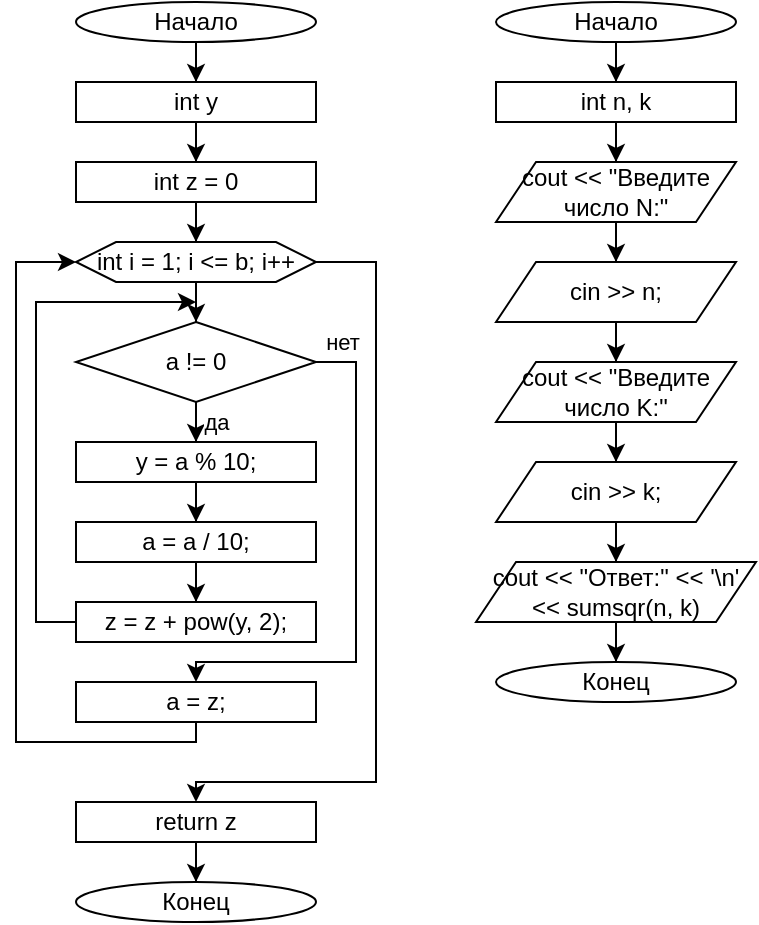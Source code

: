 <mxfile version="24.8.9">
  <diagram name="Страница — 1" id="H3fopM0qlbI0Fo-PStNV">
    <mxGraphModel dx="1050" dy="653" grid="1" gridSize="10" guides="1" tooltips="1" connect="1" arrows="1" fold="1" page="1" pageScale="1" pageWidth="827" pageHeight="1169" math="0" shadow="0">
      <root>
        <mxCell id="0" />
        <mxCell id="1" parent="0" />
        <mxCell id="tCJuM1a8_pd4Xw4a-ybW-28" style="edgeStyle=orthogonalEdgeStyle;rounded=0;orthogonalLoop=1;jettySize=auto;html=1;entryX=0.5;entryY=0;entryDx=0;entryDy=0;" edge="1" parent="1" source="tCJuM1a8_pd4Xw4a-ybW-1" target="tCJuM1a8_pd4Xw4a-ybW-24">
          <mxGeometry relative="1" as="geometry" />
        </mxCell>
        <mxCell id="tCJuM1a8_pd4Xw4a-ybW-1" value="Начало" style="ellipse;whiteSpace=wrap;html=1;" vertex="1" parent="1">
          <mxGeometry x="230" width="120" height="20" as="geometry" />
        </mxCell>
        <mxCell id="tCJuM1a8_pd4Xw4a-ybW-2" value="Конец" style="ellipse;whiteSpace=wrap;html=1;" vertex="1" parent="1">
          <mxGeometry x="230" y="440" width="120" height="20" as="geometry" />
        </mxCell>
        <mxCell id="tCJuM1a8_pd4Xw4a-ybW-11" style="edgeStyle=orthogonalEdgeStyle;rounded=0;orthogonalLoop=1;jettySize=auto;html=1;" edge="1" parent="1" source="tCJuM1a8_pd4Xw4a-ybW-3" target="tCJuM1a8_pd4Xw4a-ybW-5">
          <mxGeometry relative="1" as="geometry" />
        </mxCell>
        <mxCell id="tCJuM1a8_pd4Xw4a-ybW-3" value="Начало" style="ellipse;whiteSpace=wrap;html=1;" vertex="1" parent="1">
          <mxGeometry x="440" width="120" height="20" as="geometry" />
        </mxCell>
        <mxCell id="tCJuM1a8_pd4Xw4a-ybW-4" value="Конец" style="ellipse;whiteSpace=wrap;html=1;" vertex="1" parent="1">
          <mxGeometry x="440" y="330" width="120" height="20" as="geometry" />
        </mxCell>
        <mxCell id="tCJuM1a8_pd4Xw4a-ybW-12" style="edgeStyle=orthogonalEdgeStyle;rounded=0;orthogonalLoop=1;jettySize=auto;html=1;entryX=0.5;entryY=0;entryDx=0;entryDy=0;" edge="1" parent="1" source="tCJuM1a8_pd4Xw4a-ybW-5" target="tCJuM1a8_pd4Xw4a-ybW-6">
          <mxGeometry relative="1" as="geometry" />
        </mxCell>
        <mxCell id="tCJuM1a8_pd4Xw4a-ybW-5" value="int n, k" style="rounded=0;whiteSpace=wrap;html=1;" vertex="1" parent="1">
          <mxGeometry x="440" y="40" width="120" height="20" as="geometry" />
        </mxCell>
        <mxCell id="tCJuM1a8_pd4Xw4a-ybW-19" style="edgeStyle=orthogonalEdgeStyle;rounded=0;orthogonalLoop=1;jettySize=auto;html=1;entryX=0.5;entryY=0;entryDx=0;entryDy=0;" edge="1" parent="1" source="tCJuM1a8_pd4Xw4a-ybW-6" target="tCJuM1a8_pd4Xw4a-ybW-17">
          <mxGeometry relative="1" as="geometry" />
        </mxCell>
        <mxCell id="tCJuM1a8_pd4Xw4a-ybW-6" value="cout &amp;lt;&amp;lt; &quot;Введите число N:&quot;" style="shape=parallelogram;perimeter=parallelogramPerimeter;whiteSpace=wrap;html=1;fixedSize=1;" vertex="1" parent="1">
          <mxGeometry x="440" y="80" width="120" height="30" as="geometry" />
        </mxCell>
        <mxCell id="tCJuM1a8_pd4Xw4a-ybW-21" style="edgeStyle=orthogonalEdgeStyle;rounded=0;orthogonalLoop=1;jettySize=auto;html=1;entryX=0.5;entryY=0;entryDx=0;entryDy=0;" edge="1" parent="1" source="tCJuM1a8_pd4Xw4a-ybW-7" target="tCJuM1a8_pd4Xw4a-ybW-18">
          <mxGeometry relative="1" as="geometry" />
        </mxCell>
        <mxCell id="tCJuM1a8_pd4Xw4a-ybW-7" value="cout &amp;lt;&amp;lt; &quot;Введите число K:&quot;" style="shape=parallelogram;perimeter=parallelogramPerimeter;whiteSpace=wrap;html=1;fixedSize=1;" vertex="1" parent="1">
          <mxGeometry x="440" y="180" width="120" height="30" as="geometry" />
        </mxCell>
        <mxCell id="tCJuM1a8_pd4Xw4a-ybW-23" style="edgeStyle=orthogonalEdgeStyle;rounded=0;orthogonalLoop=1;jettySize=auto;html=1;entryX=0.5;entryY=0;entryDx=0;entryDy=0;" edge="1" parent="1" source="tCJuM1a8_pd4Xw4a-ybW-10" target="tCJuM1a8_pd4Xw4a-ybW-4">
          <mxGeometry relative="1" as="geometry" />
        </mxCell>
        <mxCell id="tCJuM1a8_pd4Xw4a-ybW-10" value="cout &amp;lt;&amp;lt; &quot;Ответ:&quot; &amp;lt;&amp;lt; &#39;\n&#39; &amp;lt;&amp;lt; sumsqr(n, k)" style="shape=parallelogram;perimeter=parallelogramPerimeter;whiteSpace=wrap;html=1;fixedSize=1;" vertex="1" parent="1">
          <mxGeometry x="430" y="280" width="140" height="30" as="geometry" />
        </mxCell>
        <mxCell id="tCJuM1a8_pd4Xw4a-ybW-20" style="edgeStyle=orthogonalEdgeStyle;rounded=0;orthogonalLoop=1;jettySize=auto;html=1;entryX=0.5;entryY=0;entryDx=0;entryDy=0;" edge="1" parent="1" source="tCJuM1a8_pd4Xw4a-ybW-17" target="tCJuM1a8_pd4Xw4a-ybW-7">
          <mxGeometry relative="1" as="geometry" />
        </mxCell>
        <mxCell id="tCJuM1a8_pd4Xw4a-ybW-17" value="cin &amp;gt;&amp;gt; n;" style="shape=parallelogram;perimeter=parallelogramPerimeter;whiteSpace=wrap;html=1;fixedSize=1;" vertex="1" parent="1">
          <mxGeometry x="440" y="130" width="120" height="30" as="geometry" />
        </mxCell>
        <mxCell id="tCJuM1a8_pd4Xw4a-ybW-22" style="edgeStyle=orthogonalEdgeStyle;rounded=0;orthogonalLoop=1;jettySize=auto;html=1;entryX=0.5;entryY=0;entryDx=0;entryDy=0;" edge="1" parent="1" source="tCJuM1a8_pd4Xw4a-ybW-18" target="tCJuM1a8_pd4Xw4a-ybW-10">
          <mxGeometry relative="1" as="geometry" />
        </mxCell>
        <mxCell id="tCJuM1a8_pd4Xw4a-ybW-18" value="cin &amp;gt;&amp;gt; k;" style="shape=parallelogram;perimeter=parallelogramPerimeter;whiteSpace=wrap;html=1;fixedSize=1;" vertex="1" parent="1">
          <mxGeometry x="440" y="230" width="120" height="30" as="geometry" />
        </mxCell>
        <mxCell id="tCJuM1a8_pd4Xw4a-ybW-29" style="edgeStyle=orthogonalEdgeStyle;rounded=0;orthogonalLoop=1;jettySize=auto;html=1;entryX=0.5;entryY=0;entryDx=0;entryDy=0;" edge="1" parent="1" source="tCJuM1a8_pd4Xw4a-ybW-24" target="tCJuM1a8_pd4Xw4a-ybW-25">
          <mxGeometry relative="1" as="geometry" />
        </mxCell>
        <mxCell id="tCJuM1a8_pd4Xw4a-ybW-24" value="int y" style="rounded=0;whiteSpace=wrap;html=1;" vertex="1" parent="1">
          <mxGeometry x="230" y="40" width="120" height="20" as="geometry" />
        </mxCell>
        <mxCell id="tCJuM1a8_pd4Xw4a-ybW-30" style="edgeStyle=orthogonalEdgeStyle;rounded=0;orthogonalLoop=1;jettySize=auto;html=1;entryX=0.5;entryY=0;entryDx=0;entryDy=0;" edge="1" parent="1" source="tCJuM1a8_pd4Xw4a-ybW-25" target="tCJuM1a8_pd4Xw4a-ybW-26">
          <mxGeometry relative="1" as="geometry" />
        </mxCell>
        <mxCell id="tCJuM1a8_pd4Xw4a-ybW-25" value="int z = 0" style="rounded=0;whiteSpace=wrap;html=1;" vertex="1" parent="1">
          <mxGeometry x="230" y="80" width="120" height="20" as="geometry" />
        </mxCell>
        <mxCell id="tCJuM1a8_pd4Xw4a-ybW-31" style="edgeStyle=orthogonalEdgeStyle;rounded=0;orthogonalLoop=1;jettySize=auto;html=1;entryX=0.5;entryY=0;entryDx=0;entryDy=0;" edge="1" parent="1" source="tCJuM1a8_pd4Xw4a-ybW-26" target="tCJuM1a8_pd4Xw4a-ybW-27">
          <mxGeometry relative="1" as="geometry" />
        </mxCell>
        <mxCell id="tCJuM1a8_pd4Xw4a-ybW-44" style="edgeStyle=orthogonalEdgeStyle;rounded=0;orthogonalLoop=1;jettySize=auto;html=1;entryX=0.5;entryY=0;entryDx=0;entryDy=0;" edge="1" parent="1" source="tCJuM1a8_pd4Xw4a-ybW-26" target="tCJuM1a8_pd4Xw4a-ybW-39">
          <mxGeometry relative="1" as="geometry">
            <mxPoint x="380" y="400" as="targetPoint" />
            <Array as="points">
              <mxPoint x="380" y="130" />
              <mxPoint x="380" y="390" />
              <mxPoint x="290" y="390" />
            </Array>
          </mxGeometry>
        </mxCell>
        <mxCell id="tCJuM1a8_pd4Xw4a-ybW-26" value="int i = 1; i &amp;lt;= b; i++" style="shape=hexagon;perimeter=hexagonPerimeter2;whiteSpace=wrap;html=1;fixedSize=1;" vertex="1" parent="1">
          <mxGeometry x="230" y="120" width="120" height="20" as="geometry" />
        </mxCell>
        <mxCell id="tCJuM1a8_pd4Xw4a-ybW-36" style="edgeStyle=orthogonalEdgeStyle;rounded=0;orthogonalLoop=1;jettySize=auto;html=1;entryX=0.5;entryY=0;entryDx=0;entryDy=0;" edge="1" parent="1" source="tCJuM1a8_pd4Xw4a-ybW-27" target="tCJuM1a8_pd4Xw4a-ybW-32">
          <mxGeometry relative="1" as="geometry" />
        </mxCell>
        <mxCell id="tCJuM1a8_pd4Xw4a-ybW-41" style="edgeStyle=orthogonalEdgeStyle;rounded=0;orthogonalLoop=1;jettySize=auto;html=1;entryX=0.5;entryY=0;entryDx=0;entryDy=0;" edge="1" parent="1" source="tCJuM1a8_pd4Xw4a-ybW-27" target="tCJuM1a8_pd4Xw4a-ybW-35">
          <mxGeometry relative="1" as="geometry">
            <mxPoint x="380" y="350" as="targetPoint" />
            <Array as="points">
              <mxPoint x="370" y="180" />
              <mxPoint x="370" y="330" />
              <mxPoint x="290" y="330" />
            </Array>
          </mxGeometry>
        </mxCell>
        <mxCell id="tCJuM1a8_pd4Xw4a-ybW-45" value="да" style="edgeLabel;html=1;align=center;verticalAlign=middle;resizable=0;points=[];" vertex="1" connectable="0" parent="tCJuM1a8_pd4Xw4a-ybW-41">
          <mxGeometry x="-0.928" y="2" relative="1" as="geometry">
            <mxPoint x="-60" y="32" as="offset" />
          </mxGeometry>
        </mxCell>
        <mxCell id="tCJuM1a8_pd4Xw4a-ybW-46" value="нет" style="edgeLabel;html=1;align=center;verticalAlign=middle;resizable=0;points=[];" vertex="1" connectable="0" parent="tCJuM1a8_pd4Xw4a-ybW-41">
          <mxGeometry x="-0.901" y="-1" relative="1" as="geometry">
            <mxPoint y="-11" as="offset" />
          </mxGeometry>
        </mxCell>
        <mxCell id="tCJuM1a8_pd4Xw4a-ybW-27" value="a != 0" style="rhombus;whiteSpace=wrap;html=1;" vertex="1" parent="1">
          <mxGeometry x="230" y="160" width="120" height="40" as="geometry" />
        </mxCell>
        <mxCell id="tCJuM1a8_pd4Xw4a-ybW-37" style="edgeStyle=orthogonalEdgeStyle;rounded=0;orthogonalLoop=1;jettySize=auto;html=1;entryX=0.5;entryY=0;entryDx=0;entryDy=0;" edge="1" parent="1" source="tCJuM1a8_pd4Xw4a-ybW-32" target="tCJuM1a8_pd4Xw4a-ybW-33">
          <mxGeometry relative="1" as="geometry" />
        </mxCell>
        <mxCell id="tCJuM1a8_pd4Xw4a-ybW-32" value="y = a % 10;" style="rounded=0;whiteSpace=wrap;html=1;" vertex="1" parent="1">
          <mxGeometry x="230" y="220" width="120" height="20" as="geometry" />
        </mxCell>
        <mxCell id="tCJuM1a8_pd4Xw4a-ybW-38" style="edgeStyle=orthogonalEdgeStyle;rounded=0;orthogonalLoop=1;jettySize=auto;html=1;entryX=0.5;entryY=0;entryDx=0;entryDy=0;" edge="1" parent="1" source="tCJuM1a8_pd4Xw4a-ybW-33" target="tCJuM1a8_pd4Xw4a-ybW-34">
          <mxGeometry relative="1" as="geometry" />
        </mxCell>
        <mxCell id="tCJuM1a8_pd4Xw4a-ybW-33" value="a = a / 10;" style="rounded=0;whiteSpace=wrap;html=1;" vertex="1" parent="1">
          <mxGeometry x="230" y="260" width="120" height="20" as="geometry" />
        </mxCell>
        <mxCell id="tCJuM1a8_pd4Xw4a-ybW-40" style="edgeStyle=orthogonalEdgeStyle;rounded=0;orthogonalLoop=1;jettySize=auto;html=1;" edge="1" parent="1" source="tCJuM1a8_pd4Xw4a-ybW-34">
          <mxGeometry relative="1" as="geometry">
            <mxPoint x="290" y="150" as="targetPoint" />
            <Array as="points">
              <mxPoint x="210" y="310" />
              <mxPoint x="210" y="150" />
            </Array>
          </mxGeometry>
        </mxCell>
        <mxCell id="tCJuM1a8_pd4Xw4a-ybW-34" value="z = z + pow(y, 2);" style="rounded=0;whiteSpace=wrap;html=1;" vertex="1" parent="1">
          <mxGeometry x="230" y="300" width="120" height="20" as="geometry" />
        </mxCell>
        <mxCell id="tCJuM1a8_pd4Xw4a-ybW-43" style="edgeStyle=orthogonalEdgeStyle;rounded=0;orthogonalLoop=1;jettySize=auto;html=1;entryX=0;entryY=0.5;entryDx=0;entryDy=0;exitX=0.5;exitY=1;exitDx=0;exitDy=0;" edge="1" parent="1" source="tCJuM1a8_pd4Xw4a-ybW-35" target="tCJuM1a8_pd4Xw4a-ybW-26">
          <mxGeometry relative="1" as="geometry">
            <Array as="points">
              <mxPoint x="290" y="370" />
              <mxPoint x="200" y="370" />
              <mxPoint x="200" y="130" />
            </Array>
          </mxGeometry>
        </mxCell>
        <mxCell id="tCJuM1a8_pd4Xw4a-ybW-35" value="a = z;" style="rounded=0;whiteSpace=wrap;html=1;" vertex="1" parent="1">
          <mxGeometry x="230" y="340" width="120" height="20" as="geometry" />
        </mxCell>
        <mxCell id="tCJuM1a8_pd4Xw4a-ybW-47" style="edgeStyle=orthogonalEdgeStyle;rounded=0;orthogonalLoop=1;jettySize=auto;html=1;entryX=0.5;entryY=0;entryDx=0;entryDy=0;" edge="1" parent="1" source="tCJuM1a8_pd4Xw4a-ybW-39" target="tCJuM1a8_pd4Xw4a-ybW-2">
          <mxGeometry relative="1" as="geometry" />
        </mxCell>
        <mxCell id="tCJuM1a8_pd4Xw4a-ybW-39" value="return z" style="rounded=0;whiteSpace=wrap;html=1;" vertex="1" parent="1">
          <mxGeometry x="230" y="400" width="120" height="20" as="geometry" />
        </mxCell>
      </root>
    </mxGraphModel>
  </diagram>
</mxfile>
